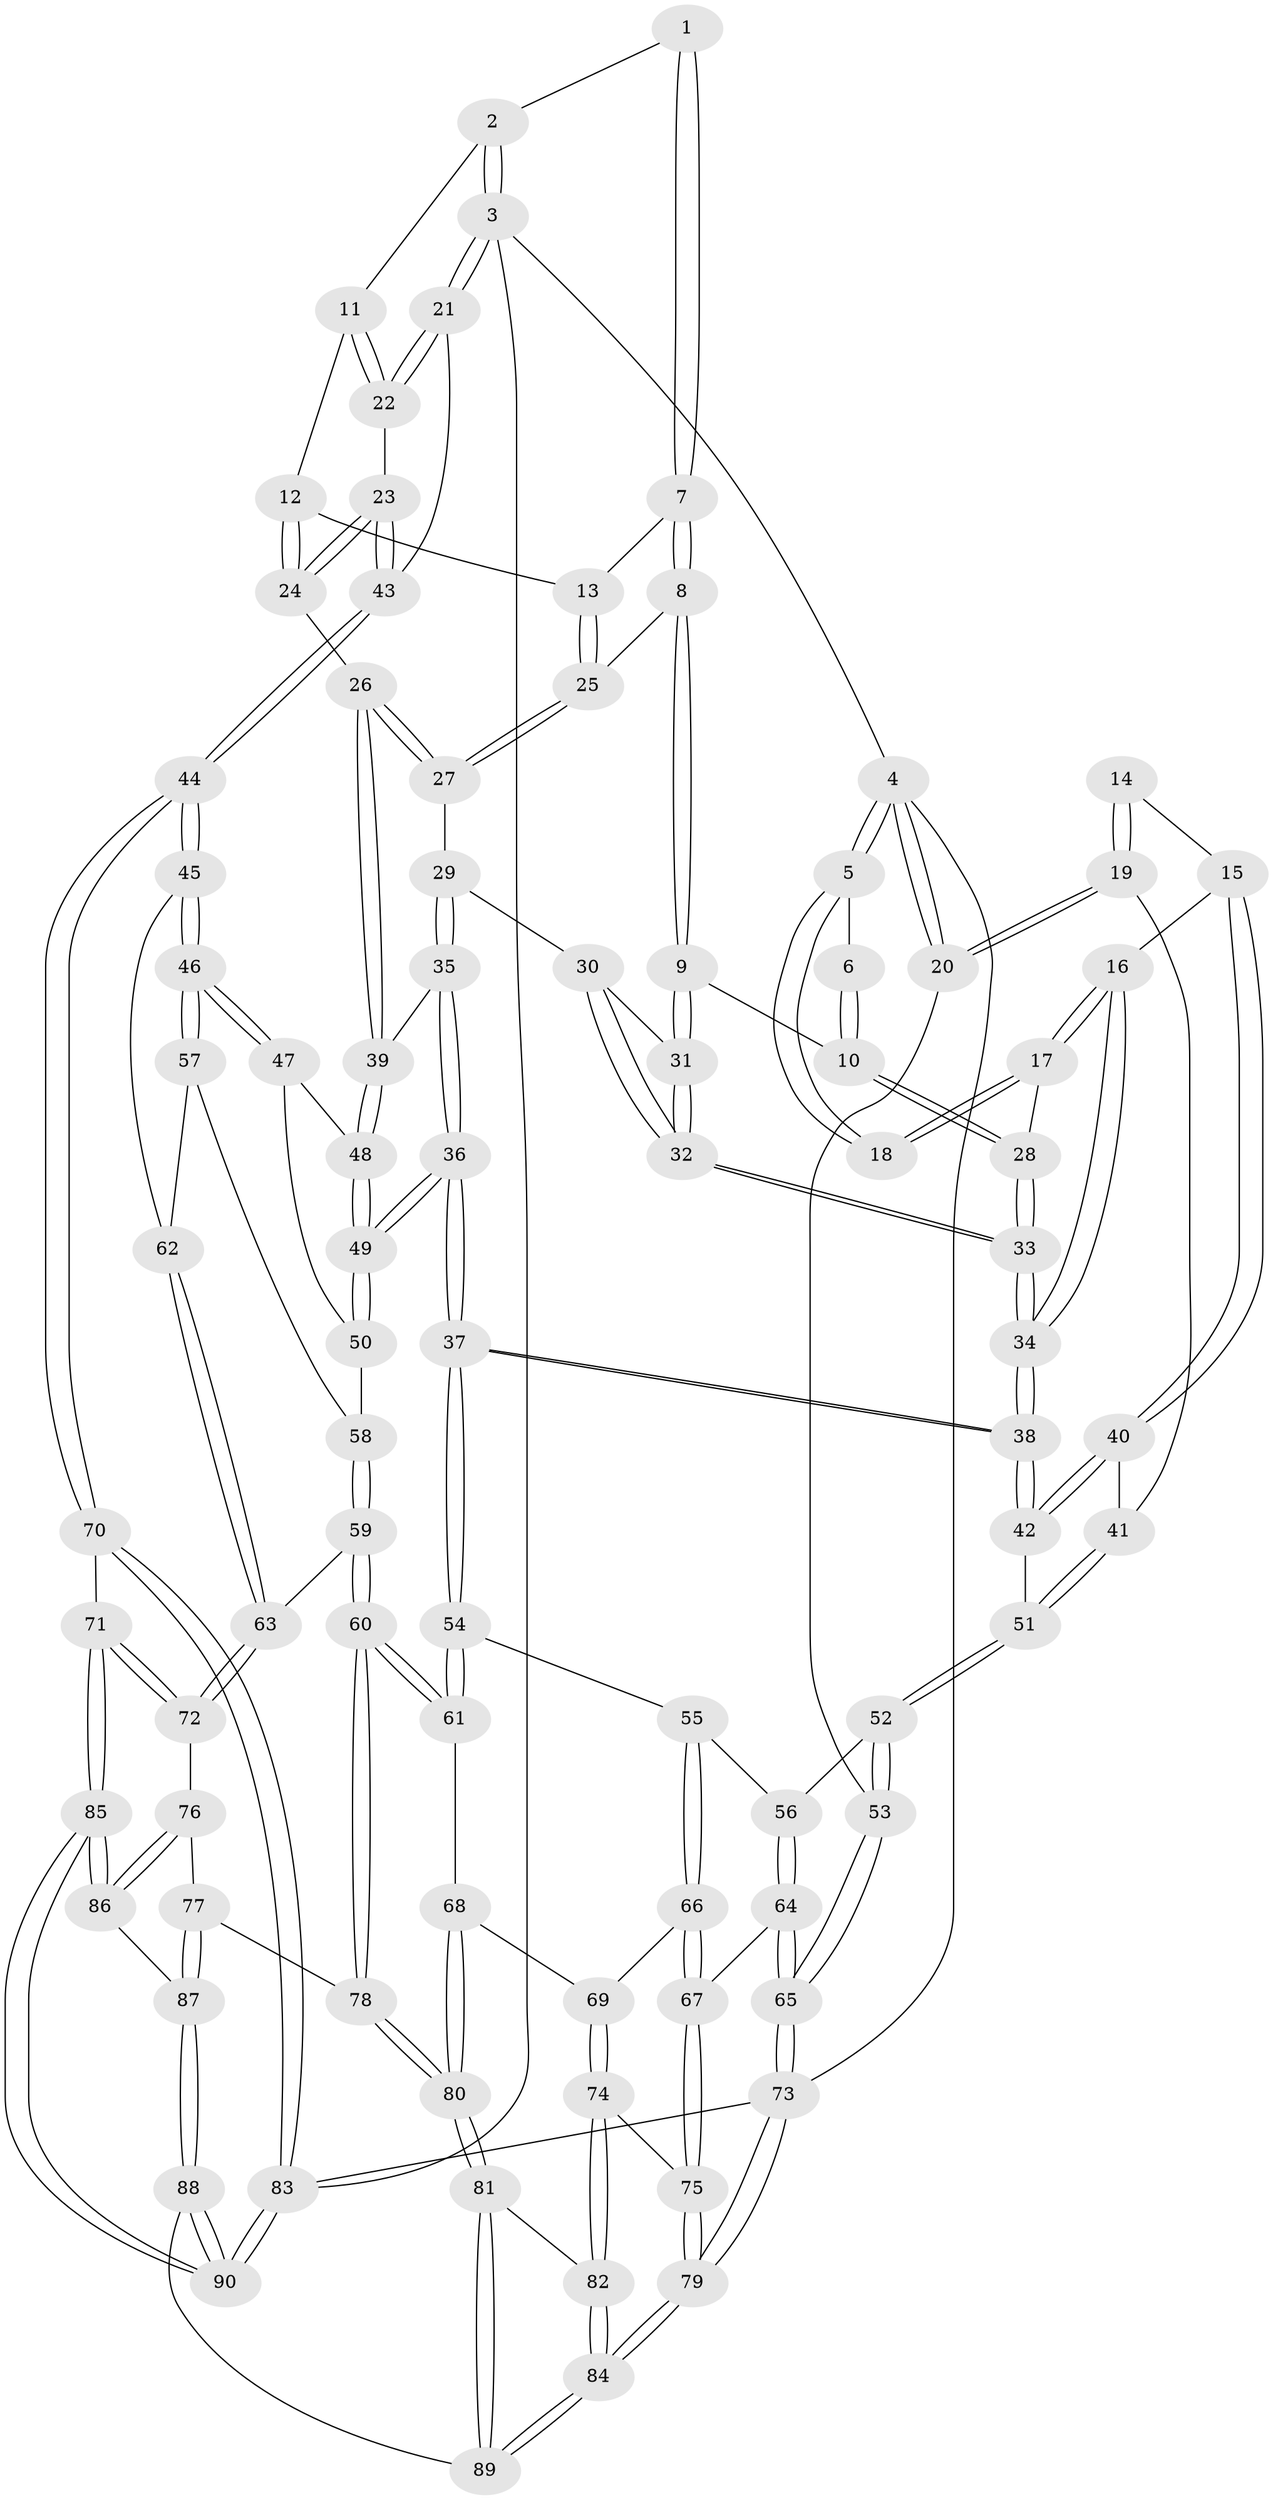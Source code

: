 // coarse degree distribution, {3: 0.625, 4: 0.17857142857142858, 2: 0.14285714285714285, 5: 0.05357142857142857}
// Generated by graph-tools (version 1.1) at 2025/54/03/04/25 22:54:39]
// undirected, 90 vertices, 222 edges
graph export_dot {
  node [color=gray90,style=filled];
  1 [pos="+0.5794237927469322+0"];
  2 [pos="+0.871578069853677+0"];
  3 [pos="+1+0"];
  4 [pos="+0+0"];
  5 [pos="+0+0"];
  6 [pos="+0.33363204167116783+0"];
  7 [pos="+0.585750928911927+0"];
  8 [pos="+0.5401378934543282+0.1150834836364042"];
  9 [pos="+0.538227728578742+0.11720884341797828"];
  10 [pos="+0.3385020572746038+0.07353542539884961"];
  11 [pos="+0.8465155047501651+0.0163217563404656"];
  12 [pos="+0.8199416324890102+0.051183272387484484"];
  13 [pos="+0.7504159614248215+0.10769827818933582"];
  14 [pos="+0.07073344299661834+0.03609910047876991"];
  15 [pos="+0.22162839510204888+0.18663170826660289"];
  16 [pos="+0.2677774347236688+0.14077274371098017"];
  17 [pos="+0.27178808640532465+0.13589668590916712"];
  18 [pos="+0.014876114942685398+0"];
  19 [pos="+0.07893946860977741+0.2844498492692884"];
  20 [pos="+0+0.2915055502086609"];
  21 [pos="+1+0.129868340765737"];
  22 [pos="+0.9842305634463268+0.12779873704657616"];
  23 [pos="+0.9024925327989154+0.2673182048026095"];
  24 [pos="+0.898723492564113+0.26677360637691144"];
  25 [pos="+0.7464179539691096+0.11418138522470951"];
  26 [pos="+0.8738446689329527+0.2708219833968279"];
  27 [pos="+0.7380759710837373+0.18997297917135184"];
  28 [pos="+0.32188587375977074+0.09877347542856137"];
  29 [pos="+0.7080719858462031+0.22494470574956732"];
  30 [pos="+0.6998332388405167+0.22442986935243273"];
  31 [pos="+0.5429749823477247+0.15978303327213628"];
  32 [pos="+0.506598566271757+0.3030898183580151"];
  33 [pos="+0.48875582657125216+0.3400368932449721"];
  34 [pos="+0.47752746157565856+0.43022403813317245"];
  35 [pos="+0.7083108498025132+0.3039003326226275"];
  36 [pos="+0.5391849671161968+0.4741300045962316"];
  37 [pos="+0.4832427749129714+0.47591145496898846"];
  38 [pos="+0.47558171158315526+0.4620176728879935"];
  39 [pos="+0.7976713356791135+0.3454616825186842"];
  40 [pos="+0.18216127614955055+0.24927047222369927"];
  41 [pos="+0.09274497759279546+0.2866864295132613"];
  42 [pos="+0.4086125725071706+0.43331812042561646"];
  43 [pos="+1+0.5150745710625586"];
  44 [pos="+1+0.528248866368489"];
  45 [pos="+1+0.5272628919135568"];
  46 [pos="+1+0.5234617665050377"];
  47 [pos="+0.8039859248580521+0.3801142963885473"];
  48 [pos="+0.7982637062887101+0.35405706946853593"];
  49 [pos="+0.5482723756582835+0.4767871696497996"];
  50 [pos="+0.6966465771925424+0.5277910450672987"];
  51 [pos="+0.14725201228047635+0.4575446121356357"];
  52 [pos="+0.12019192694750179+0.5642434430706627"];
  53 [pos="+0+0.5622843711947593"];
  54 [pos="+0.48047194515204744+0.48302186058860125"];
  55 [pos="+0.4250338373207515+0.5649262396788161"];
  56 [pos="+0.1446446956310599+0.5905583162200504"];
  57 [pos="+0.7475233252654324+0.5538092546839654"];
  58 [pos="+0.7282168610742321+0.5508642981897224"];
  59 [pos="+0.7034774476525361+0.7392997260897122"];
  60 [pos="+0.6590954024730651+0.7734659457626706"];
  61 [pos="+0.6408153102733756+0.7559400387556409"];
  62 [pos="+0.818066290579906+0.6885443983303159"];
  63 [pos="+0.8135939744899668+0.749046980504469"];
  64 [pos="+0.15101935360283147+0.7092163787226001"];
  65 [pos="+0+0.8306315388993208"];
  66 [pos="+0.41476143248674524+0.6210147693342135"];
  67 [pos="+0.17334264497493065+0.7381885555802958"];
  68 [pos="+0.4329408195627255+0.7272372075105217"];
  69 [pos="+0.4164784150146025+0.685830957379423"];
  70 [pos="+1+0.6296768304557768"];
  71 [pos="+0.9056823684182621+0.8072008137860782"];
  72 [pos="+0.8785836297781375+0.8003300835561222"];
  73 [pos="+0+1"];
  74 [pos="+0.23932581518069712+0.8166864142165938"];
  75 [pos="+0.1756761153657815+0.7452204737749868"];
  76 [pos="+0.7632393289335384+0.8648336800656978"];
  77 [pos="+0.6769945368205472+0.8602273783186801"];
  78 [pos="+0.6570083195648886+0.784163753666465"];
  79 [pos="+0+1"];
  80 [pos="+0.45386712899027293+0.8490001922057469"];
  81 [pos="+0.4373721975700992+0.9212095026162431"];
  82 [pos="+0.24952793988768787+0.8645771658068732"];
  83 [pos="+1+1"];
  84 [pos="+0+1"];
  85 [pos="+0.8924267653372701+1"];
  86 [pos="+0.8235344096438002+0.98642846531424"];
  87 [pos="+0.6691460181962215+0.8842053947858834"];
  88 [pos="+0.5204995632067433+1"];
  89 [pos="+0.5153580459622424+1"];
  90 [pos="+0.9389136409151253+1"];
  1 -- 2;
  1 -- 7;
  1 -- 7;
  2 -- 3;
  2 -- 3;
  2 -- 11;
  3 -- 4;
  3 -- 21;
  3 -- 21;
  3 -- 83;
  4 -- 5;
  4 -- 5;
  4 -- 20;
  4 -- 20;
  4 -- 73;
  5 -- 6;
  5 -- 18;
  5 -- 18;
  6 -- 10;
  6 -- 10;
  7 -- 8;
  7 -- 8;
  7 -- 13;
  8 -- 9;
  8 -- 9;
  8 -- 25;
  9 -- 10;
  9 -- 31;
  9 -- 31;
  10 -- 28;
  10 -- 28;
  11 -- 12;
  11 -- 22;
  11 -- 22;
  12 -- 13;
  12 -- 24;
  12 -- 24;
  13 -- 25;
  13 -- 25;
  14 -- 15;
  14 -- 19;
  14 -- 19;
  15 -- 16;
  15 -- 40;
  15 -- 40;
  16 -- 17;
  16 -- 17;
  16 -- 34;
  16 -- 34;
  17 -- 18;
  17 -- 18;
  17 -- 28;
  19 -- 20;
  19 -- 20;
  19 -- 41;
  20 -- 53;
  21 -- 22;
  21 -- 22;
  21 -- 43;
  22 -- 23;
  23 -- 24;
  23 -- 24;
  23 -- 43;
  23 -- 43;
  24 -- 26;
  25 -- 27;
  25 -- 27;
  26 -- 27;
  26 -- 27;
  26 -- 39;
  26 -- 39;
  27 -- 29;
  28 -- 33;
  28 -- 33;
  29 -- 30;
  29 -- 35;
  29 -- 35;
  30 -- 31;
  30 -- 32;
  30 -- 32;
  31 -- 32;
  31 -- 32;
  32 -- 33;
  32 -- 33;
  33 -- 34;
  33 -- 34;
  34 -- 38;
  34 -- 38;
  35 -- 36;
  35 -- 36;
  35 -- 39;
  36 -- 37;
  36 -- 37;
  36 -- 49;
  36 -- 49;
  37 -- 38;
  37 -- 38;
  37 -- 54;
  37 -- 54;
  38 -- 42;
  38 -- 42;
  39 -- 48;
  39 -- 48;
  40 -- 41;
  40 -- 42;
  40 -- 42;
  41 -- 51;
  41 -- 51;
  42 -- 51;
  43 -- 44;
  43 -- 44;
  44 -- 45;
  44 -- 45;
  44 -- 70;
  44 -- 70;
  45 -- 46;
  45 -- 46;
  45 -- 62;
  46 -- 47;
  46 -- 47;
  46 -- 57;
  46 -- 57;
  47 -- 48;
  47 -- 50;
  48 -- 49;
  48 -- 49;
  49 -- 50;
  49 -- 50;
  50 -- 58;
  51 -- 52;
  51 -- 52;
  52 -- 53;
  52 -- 53;
  52 -- 56;
  53 -- 65;
  53 -- 65;
  54 -- 55;
  54 -- 61;
  54 -- 61;
  55 -- 56;
  55 -- 66;
  55 -- 66;
  56 -- 64;
  56 -- 64;
  57 -- 58;
  57 -- 62;
  58 -- 59;
  58 -- 59;
  59 -- 60;
  59 -- 60;
  59 -- 63;
  60 -- 61;
  60 -- 61;
  60 -- 78;
  60 -- 78;
  61 -- 68;
  62 -- 63;
  62 -- 63;
  63 -- 72;
  63 -- 72;
  64 -- 65;
  64 -- 65;
  64 -- 67;
  65 -- 73;
  65 -- 73;
  66 -- 67;
  66 -- 67;
  66 -- 69;
  67 -- 75;
  67 -- 75;
  68 -- 69;
  68 -- 80;
  68 -- 80;
  69 -- 74;
  69 -- 74;
  70 -- 71;
  70 -- 83;
  70 -- 83;
  71 -- 72;
  71 -- 72;
  71 -- 85;
  71 -- 85;
  72 -- 76;
  73 -- 79;
  73 -- 79;
  73 -- 83;
  74 -- 75;
  74 -- 82;
  74 -- 82;
  75 -- 79;
  75 -- 79;
  76 -- 77;
  76 -- 86;
  76 -- 86;
  77 -- 78;
  77 -- 87;
  77 -- 87;
  78 -- 80;
  78 -- 80;
  79 -- 84;
  79 -- 84;
  80 -- 81;
  80 -- 81;
  81 -- 82;
  81 -- 89;
  81 -- 89;
  82 -- 84;
  82 -- 84;
  83 -- 90;
  83 -- 90;
  84 -- 89;
  84 -- 89;
  85 -- 86;
  85 -- 86;
  85 -- 90;
  85 -- 90;
  86 -- 87;
  87 -- 88;
  87 -- 88;
  88 -- 89;
  88 -- 90;
  88 -- 90;
}
